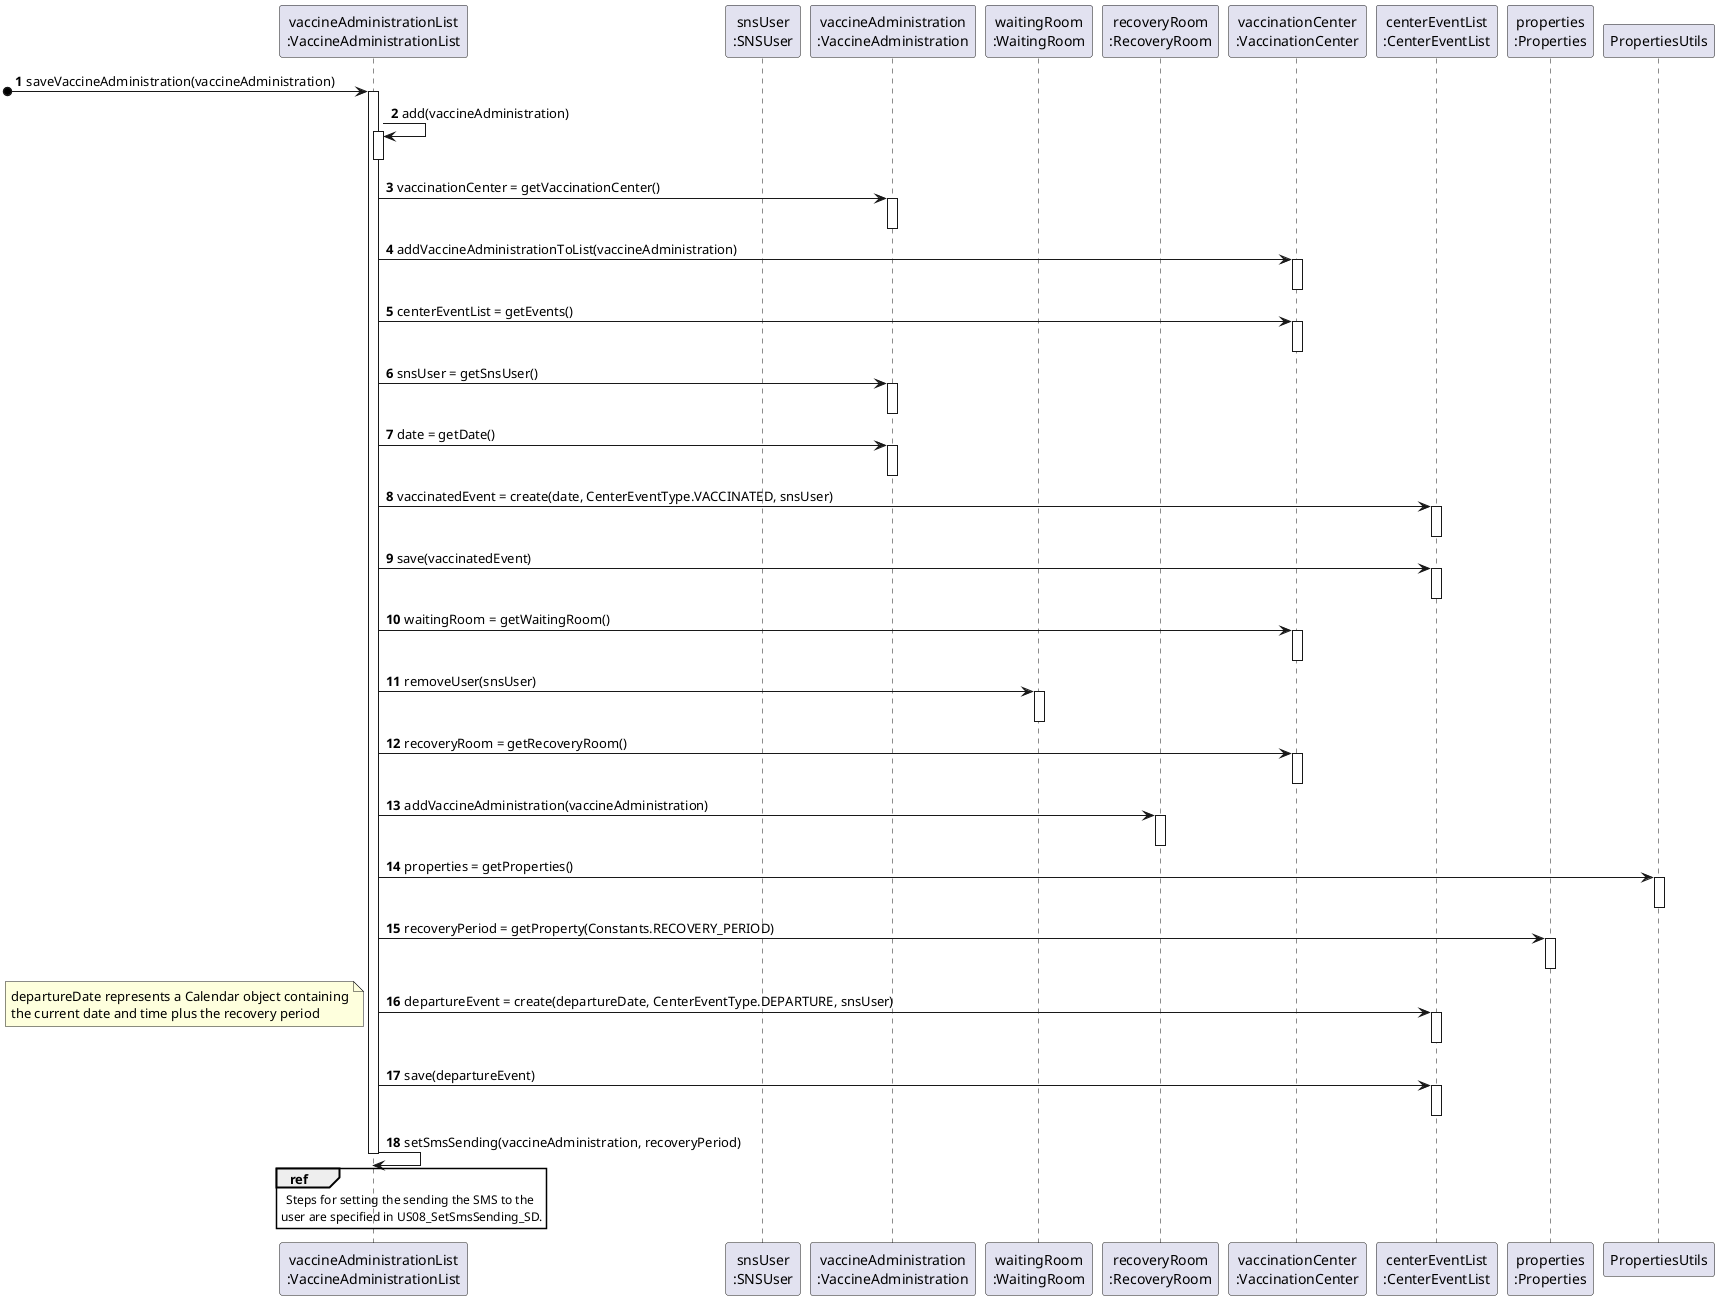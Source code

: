 @startuml US08_SaveVaccineAdministration_SD
autonumber
' hide footbox

participant "vaccineAdministrationList\n:VaccineAdministrationList" as vaccineAdministrationList
participant "snsUser\n:SNSUser" as snsUser
participant "vaccineAdministration\n:VaccineAdministration" as vaccineAdministration
participant "waitingRoom\n:WaitingRoom" as waitingRoom
participant "recoveryRoom\n:RecoveryRoom" as recoveryRoom
participant "vaccinationCenter\n:VaccinationCenter" as vaccinationCenter
participant "centerEventList\n:CenterEventList" as centerEventList
participant "properties\n:Properties" as properties
participant "PropertiesUtils" as propertiesUtils

[o-> vaccineAdministrationList : saveVaccineAdministration(vaccineAdministration)
activate vaccineAdministrationList
  vaccineAdministrationList -> vaccineAdministrationList : add(vaccineAdministration)
  activate vaccineAdministrationList
  deactivate vaccineAdministrationList
  vaccineAdministrationList -> vaccineAdministration : vaccinationCenter = getVaccinationCenter()
  activate vaccineAdministration
  deactivate vaccineAdministration
  vaccineAdministrationList -> vaccinationCenter : addVaccineAdministrationToList(vaccineAdministration)
  activate vaccinationCenter
  deactivate vaccinationCenter
  vaccineAdministrationList -> vaccinationCenter : centerEventList = getEvents()
  activate vaccinationCenter
  deactivate vaccinationCenter
  vaccineAdministrationList -> vaccineAdministration : snsUser = getSnsUser()
  activate vaccineAdministration
  deactivate vaccineAdministration
  vaccineAdministrationList -> vaccineAdministration : date = getDate()
  activate vaccineAdministration
  deactivate vaccineAdministration
  vaccineAdministrationList -> centerEventList : vaccinatedEvent = create(date, CenterEventType.VACCINATED, snsUser)
  activate centerEventList
  deactivate centerEventList
  vaccineAdministrationList -> centerEventList : save(vaccinatedEvent)
  activate centerEventList
  deactivate centerEventList
  vaccineAdministrationList -> vaccinationCenter : waitingRoom = getWaitingRoom()
  activate vaccinationCenter
  deactivate vaccinationCenter
  vaccineAdministrationList -> waitingRoom : removeUser(snsUser)
  activate waitingRoom
  deactivate waitingRoom
  vaccineAdministrationList -> vaccinationCenter : recoveryRoom = getRecoveryRoom()
  activate vaccinationCenter
  deactivate vaccinationCenter
  vaccineAdministrationList -> recoveryRoom : addVaccineAdministration(vaccineAdministration)
  activate recoveryRoom
  deactivate recoveryRoom
  vaccineAdministrationList -> propertiesUtils : properties = getProperties()
  activate propertiesUtils
  deactivate propertiesUtils
  vaccineAdministrationList -> properties : recoveryPeriod = getProperty(Constants.RECOVERY_PERIOD)
  activate properties
  deactivate properties
  vaccineAdministrationList -> centerEventList : departureEvent = create(departureDate, CenterEventType.DEPARTURE, snsUser)
  activate centerEventList
  deactivate centerEventList
  note left
    departureDate represents a Calendar object containing
    the current date and time plus the recovery period
  end note
  vaccineAdministrationList -> centerEventList : save(departureEvent)
  activate centerEventList
  deactivate centerEventList
  vaccineAdministrationList -> vaccineAdministrationList : setSmsSending(vaccineAdministration, recoveryPeriod)
  ref over vaccineAdministrationList
    Steps for setting the sending the SMS to the 
    user are specified in US08_SetSmsSending_SD.
  end ref
deactivate vaccineAdministrationList